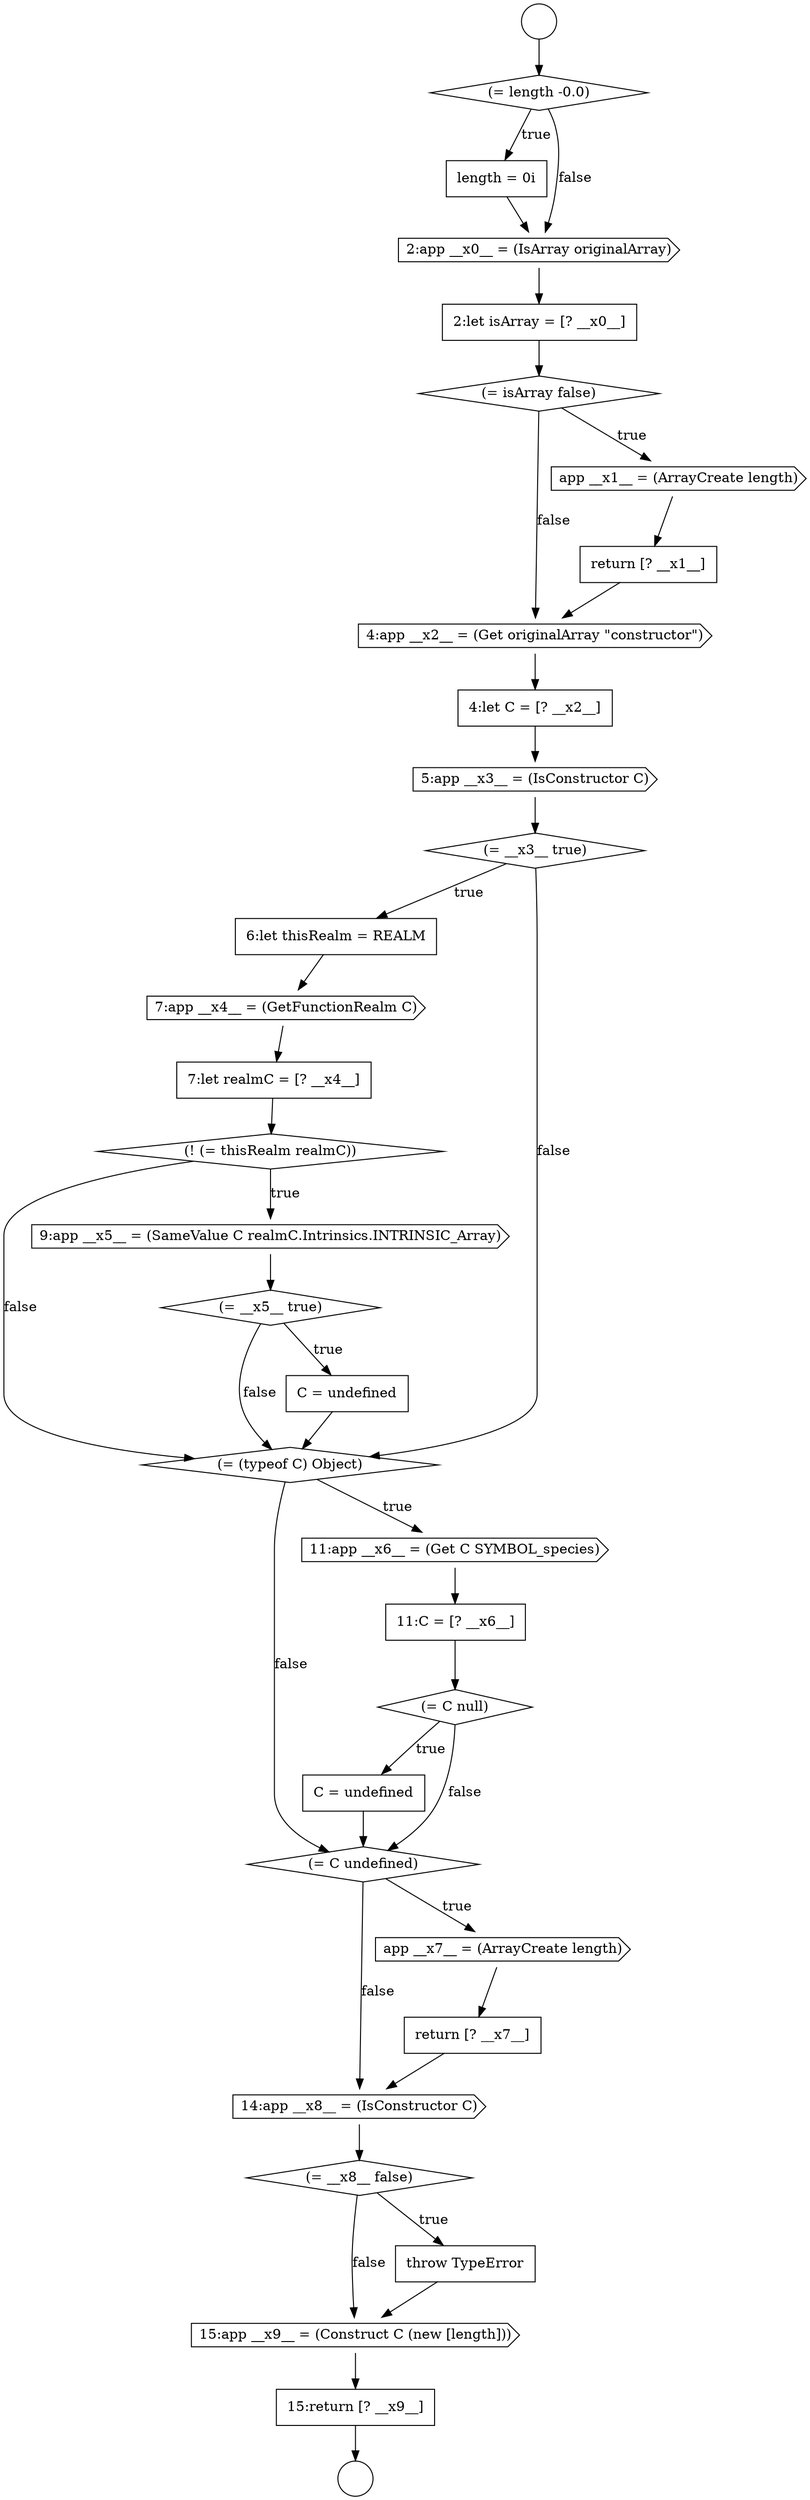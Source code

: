 digraph {
  node0 [shape=circle label=" " color="black" fillcolor="white" style=filled]
  node5 [shape=none, margin=0, label=<<font color="black">
    <table border="0" cellborder="1" cellspacing="0" cellpadding="10">
      <tr><td align="left">2:let isArray = [? __x0__]</td></tr>
    </table>
  </font>> color="black" fillcolor="white" style=filled]
  node10 [shape=none, margin=0, label=<<font color="black">
    <table border="0" cellborder="1" cellspacing="0" cellpadding="10">
      <tr><td align="left">4:let C = [? __x2__]</td></tr>
    </table>
  </font>> color="black" fillcolor="white" style=filled]
  node14 [shape=cds, label=<<font color="black">7:app __x4__ = (GetFunctionRealm C)</font>> color="black" fillcolor="white" style=filled]
  node1 [shape=circle label=" " color="black" fillcolor="white" style=filled]
  node6 [shape=diamond, label=<<font color="black">(= isArray false)</font>> color="black" fillcolor="white" style=filled]
  node9 [shape=cds, label=<<font color="black">4:app __x2__ = (Get originalArray &quot;constructor&quot;)</font>> color="black" fillcolor="white" style=filled]
  node13 [shape=none, margin=0, label=<<font color="black">
    <table border="0" cellborder="1" cellspacing="0" cellpadding="10">
      <tr><td align="left">6:let thisRealm = REALM</td></tr>
    </table>
  </font>> color="black" fillcolor="white" style=filled]
  node2 [shape=diamond, label=<<font color="black">(= length -0.0)</font>> color="black" fillcolor="white" style=filled]
  node12 [shape=diamond, label=<<font color="black">(= __x3__ true)</font>> color="black" fillcolor="white" style=filled]
  node7 [shape=cds, label=<<font color="black">app __x1__ = (ArrayCreate length)</font>> color="black" fillcolor="white" style=filled]
  node3 [shape=none, margin=0, label=<<font color="black">
    <table border="0" cellborder="1" cellspacing="0" cellpadding="10">
      <tr><td align="left">length = 0i</td></tr>
    </table>
  </font>> color="black" fillcolor="white" style=filled]
  node18 [shape=diamond, label=<<font color="black">(= __x5__ true)</font>> color="black" fillcolor="white" style=filled]
  node11 [shape=cds, label=<<font color="black">5:app __x3__ = (IsConstructor C)</font>> color="black" fillcolor="white" style=filled]
  node8 [shape=none, margin=0, label=<<font color="black">
    <table border="0" cellborder="1" cellspacing="0" cellpadding="10">
      <tr><td align="left">return [? __x1__]</td></tr>
    </table>
  </font>> color="black" fillcolor="white" style=filled]
  node4 [shape=cds, label=<<font color="black">2:app __x0__ = (IsArray originalArray)</font>> color="black" fillcolor="white" style=filled]
  node15 [shape=none, margin=0, label=<<font color="black">
    <table border="0" cellborder="1" cellspacing="0" cellpadding="10">
      <tr><td align="left">7:let realmC = [? __x4__]</td></tr>
    </table>
  </font>> color="black" fillcolor="white" style=filled]
  node24 [shape=none, margin=0, label=<<font color="black">
    <table border="0" cellborder="1" cellspacing="0" cellpadding="10">
      <tr><td align="left">C = undefined</td></tr>
    </table>
  </font>> color="black" fillcolor="white" style=filled]
  node25 [shape=diamond, label=<<font color="black">(= C undefined)</font>> color="black" fillcolor="white" style=filled]
  node20 [shape=diamond, label=<<font color="black">(= (typeof C) Object)</font>> color="black" fillcolor="white" style=filled]
  node29 [shape=diamond, label=<<font color="black">(= __x8__ false)</font>> color="black" fillcolor="white" style=filled]
  node28 [shape=cds, label=<<font color="black">14:app __x8__ = (IsConstructor C)</font>> color="black" fillcolor="white" style=filled]
  node21 [shape=cds, label=<<font color="black">11:app __x6__ = (Get C SYMBOL_species)</font>> color="black" fillcolor="white" style=filled]
  node32 [shape=none, margin=0, label=<<font color="black">
    <table border="0" cellborder="1" cellspacing="0" cellpadding="10">
      <tr><td align="left">15:return [? __x9__]</td></tr>
    </table>
  </font>> color="black" fillcolor="white" style=filled]
  node17 [shape=cds, label=<<font color="black">9:app __x5__ = (SameValue C realmC.Intrinsics.INTRINSIC_Array)</font>> color="black" fillcolor="white" style=filled]
  node22 [shape=none, margin=0, label=<<font color="black">
    <table border="0" cellborder="1" cellspacing="0" cellpadding="10">
      <tr><td align="left">11:C = [? __x6__]</td></tr>
    </table>
  </font>> color="black" fillcolor="white" style=filled]
  node27 [shape=none, margin=0, label=<<font color="black">
    <table border="0" cellborder="1" cellspacing="0" cellpadding="10">
      <tr><td align="left">return [? __x7__]</td></tr>
    </table>
  </font>> color="black" fillcolor="white" style=filled]
  node16 [shape=diamond, label=<<font color="black">(! (= thisRealm realmC))</font>> color="black" fillcolor="white" style=filled]
  node31 [shape=cds, label=<<font color="black">15:app __x9__ = (Construct C (new [length]))</font>> color="black" fillcolor="white" style=filled]
  node26 [shape=cds, label=<<font color="black">app __x7__ = (ArrayCreate length)</font>> color="black" fillcolor="white" style=filled]
  node23 [shape=diamond, label=<<font color="black">(= C null)</font>> color="black" fillcolor="white" style=filled]
  node30 [shape=none, margin=0, label=<<font color="black">
    <table border="0" cellborder="1" cellspacing="0" cellpadding="10">
      <tr><td align="left">throw TypeError</td></tr>
    </table>
  </font>> color="black" fillcolor="white" style=filled]
  node19 [shape=none, margin=0, label=<<font color="black">
    <table border="0" cellborder="1" cellspacing="0" cellpadding="10">
      <tr><td align="left">C = undefined</td></tr>
    </table>
  </font>> color="black" fillcolor="white" style=filled]
  node7 -> node8 [ color="black"]
  node15 -> node16 [ color="black"]
  node11 -> node12 [ color="black"]
  node6 -> node7 [label=<<font color="black">true</font>> color="black"]
  node6 -> node9 [label=<<font color="black">false</font>> color="black"]
  node0 -> node2 [ color="black"]
  node9 -> node10 [ color="black"]
  node27 -> node28 [ color="black"]
  node30 -> node31 [ color="black"]
  node26 -> node27 [ color="black"]
  node4 -> node5 [ color="black"]
  node24 -> node25 [ color="black"]
  node23 -> node24 [label=<<font color="black">true</font>> color="black"]
  node23 -> node25 [label=<<font color="black">false</font>> color="black"]
  node18 -> node19 [label=<<font color="black">true</font>> color="black"]
  node18 -> node20 [label=<<font color="black">false</font>> color="black"]
  node32 -> node1 [ color="black"]
  node29 -> node30 [label=<<font color="black">true</font>> color="black"]
  node29 -> node31 [label=<<font color="black">false</font>> color="black"]
  node17 -> node18 [ color="black"]
  node5 -> node6 [ color="black"]
  node3 -> node4 [ color="black"]
  node16 -> node17 [label=<<font color="black">true</font>> color="black"]
  node16 -> node20 [label=<<font color="black">false</font>> color="black"]
  node28 -> node29 [ color="black"]
  node20 -> node21 [label=<<font color="black">true</font>> color="black"]
  node20 -> node25 [label=<<font color="black">false</font>> color="black"]
  node25 -> node26 [label=<<font color="black">true</font>> color="black"]
  node25 -> node28 [label=<<font color="black">false</font>> color="black"]
  node19 -> node20 [ color="black"]
  node13 -> node14 [ color="black"]
  node2 -> node3 [label=<<font color="black">true</font>> color="black"]
  node2 -> node4 [label=<<font color="black">false</font>> color="black"]
  node22 -> node23 [ color="black"]
  node14 -> node15 [ color="black"]
  node31 -> node32 [ color="black"]
  node10 -> node11 [ color="black"]
  node12 -> node13 [label=<<font color="black">true</font>> color="black"]
  node12 -> node20 [label=<<font color="black">false</font>> color="black"]
  node8 -> node9 [ color="black"]
  node21 -> node22 [ color="black"]
}
